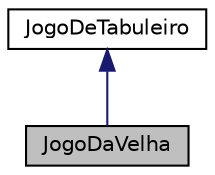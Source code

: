 digraph "JogoDaVelha"
{
 // LATEX_PDF_SIZE
  edge [fontname="Helvetica",fontsize="10",labelfontname="Helvetica",labelfontsize="10"];
  node [fontname="Helvetica",fontsize="10",shape=record];
  Node1 [label="JogoDaVelha",height=0.2,width=0.4,color="black", fillcolor="grey75", style="filled", fontcolor="black",tooltip="Classe que representa o jogo da velha. Herda de JogoDeTabuleiro e implementa funcionalidades especifi..."];
  Node2 -> Node1 [dir="back",color="midnightblue",fontsize="10",style="solid",fontname="Helvetica"];
  Node2 [label="JogoDeTabuleiro",height=0.2,width=0.4,color="black", fillcolor="white", style="filled",URL="$classJogoDeTabuleiro.html",tooltip="Classe base abstrata para jogos de tabuleiro. Define a estrutura e as operacoes basicas para um jogo ..."];
}
